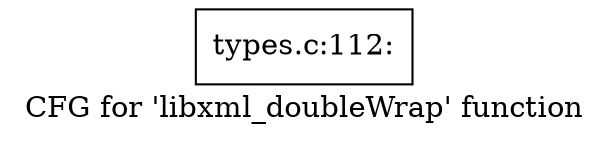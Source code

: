 digraph "CFG for 'libxml_doubleWrap' function" {
	label="CFG for 'libxml_doubleWrap' function";

	Node0x55aa7cec26e0 [shape=record,label="{types.c:112:}"];
}
